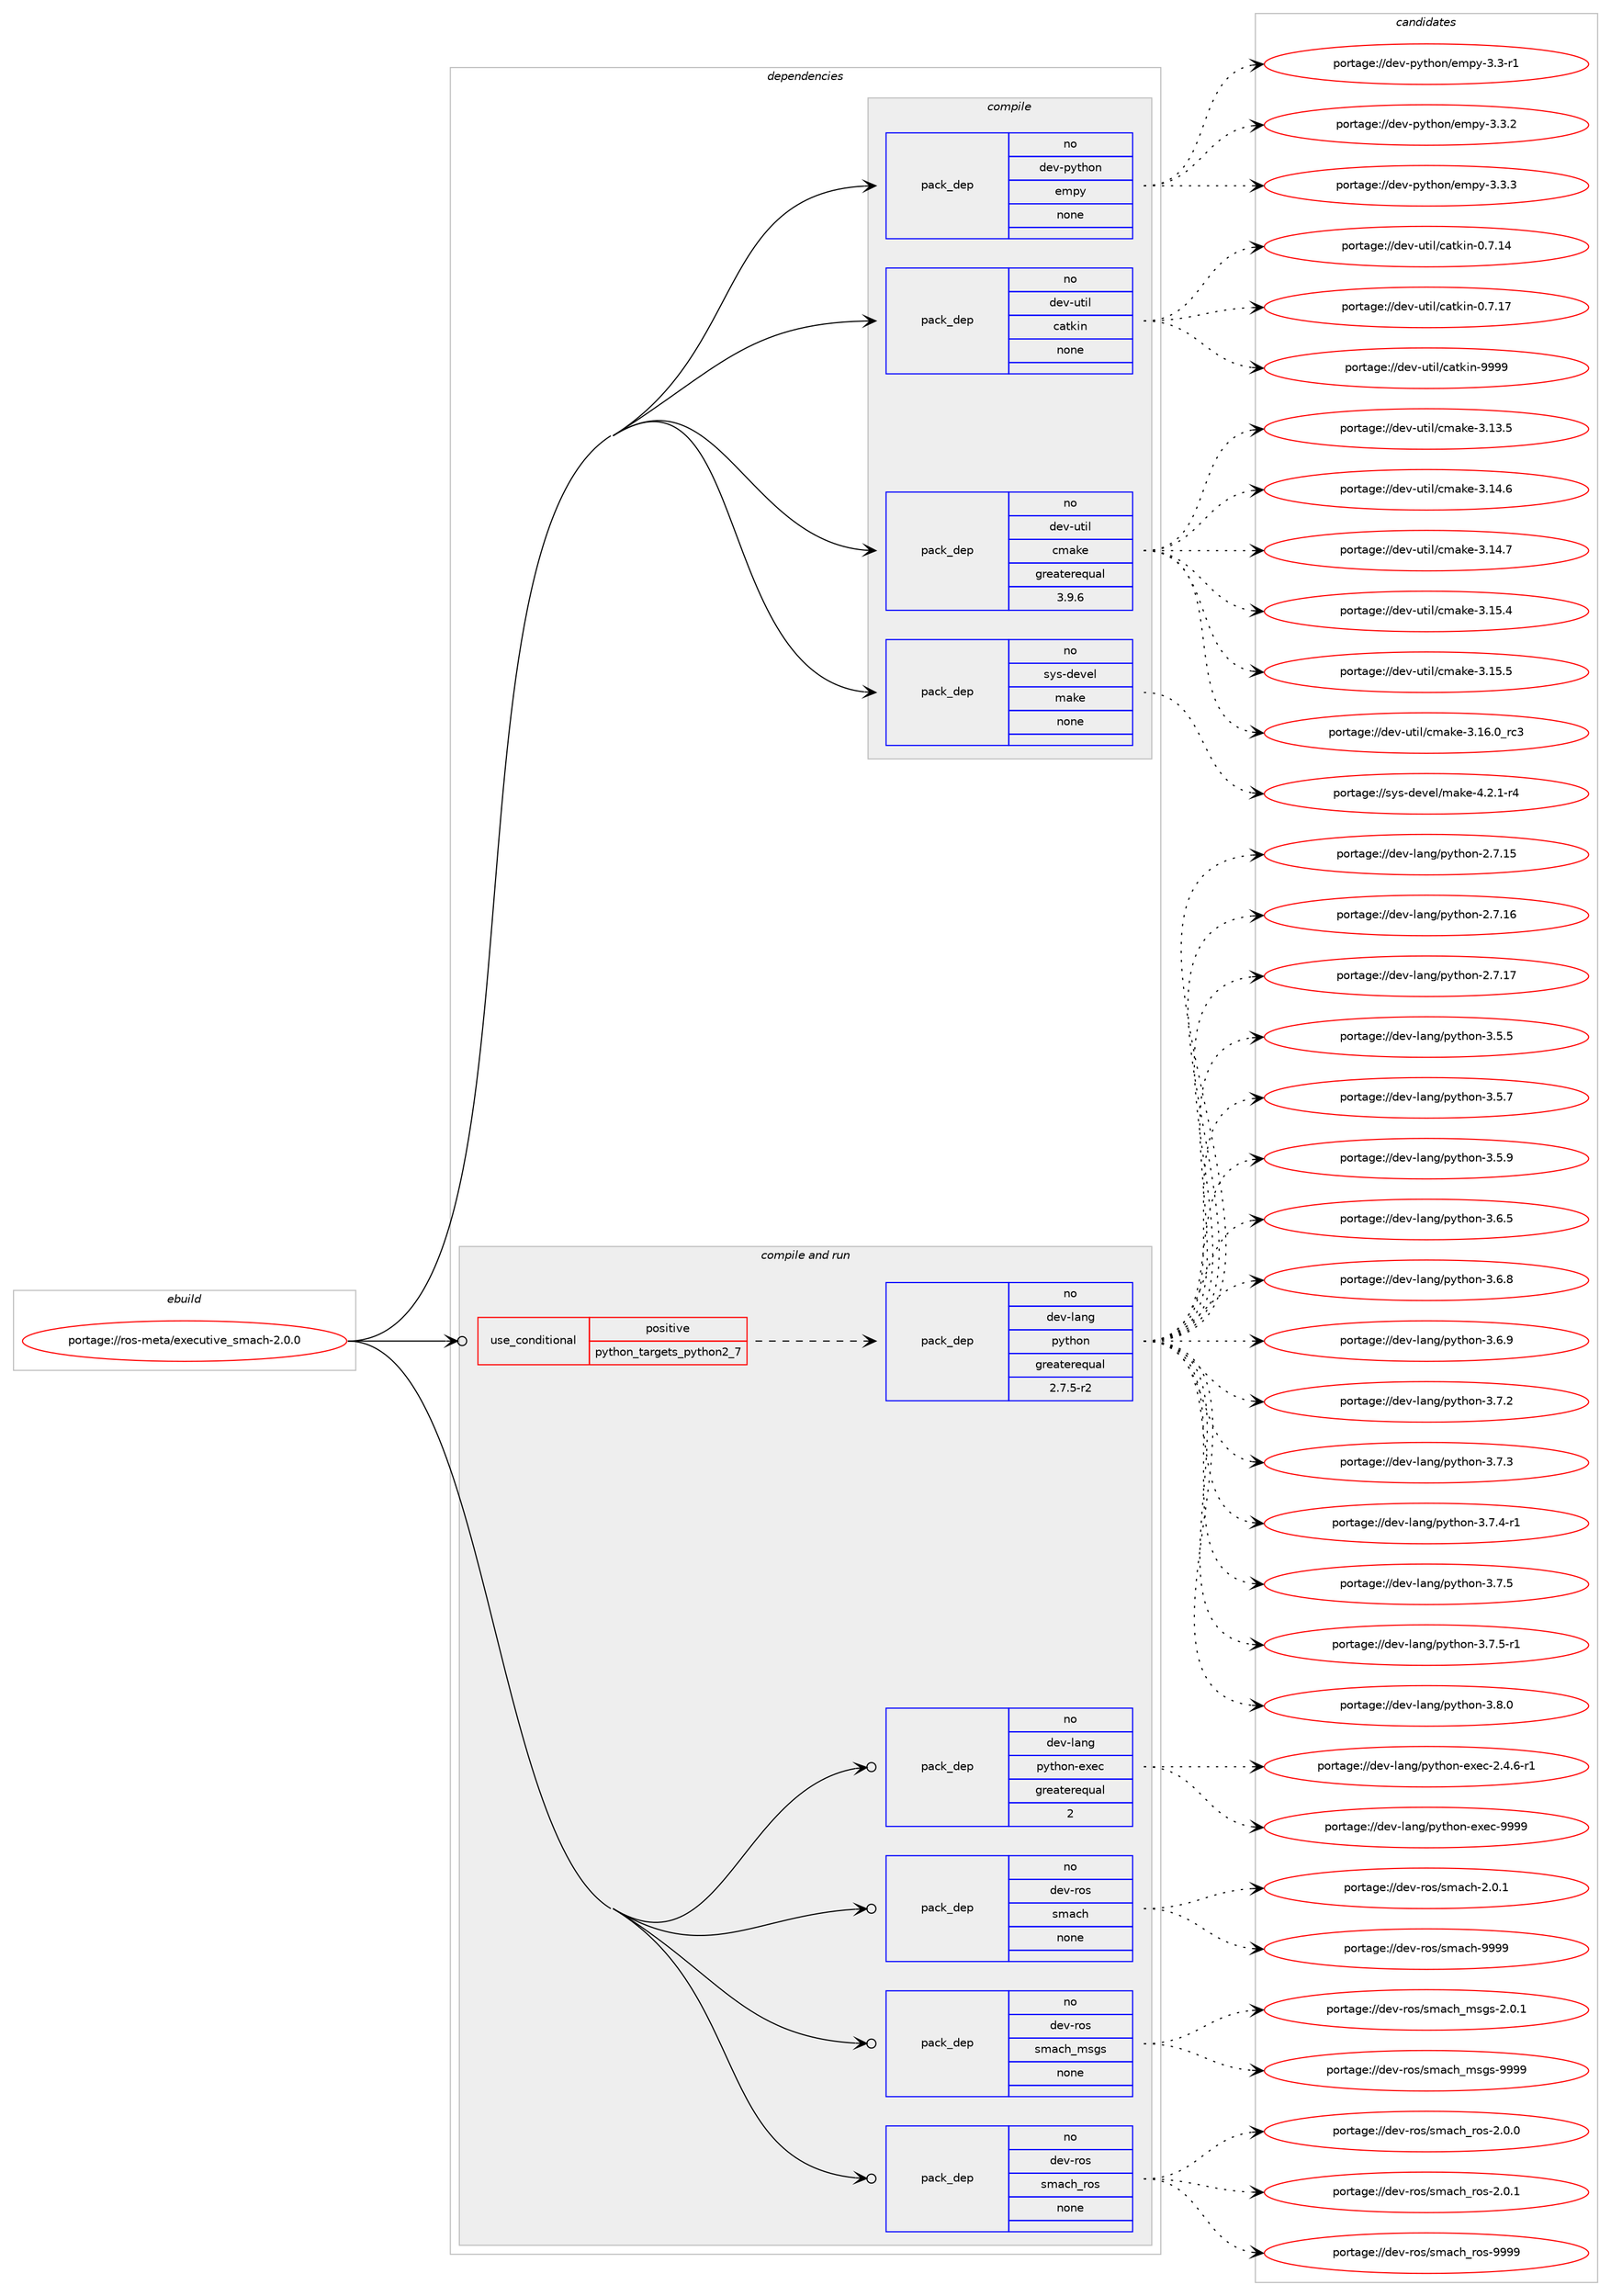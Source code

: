 digraph prolog {

# *************
# Graph options
# *************

newrank=true;
concentrate=true;
compound=true;
graph [rankdir=LR,fontname=Helvetica,fontsize=10,ranksep=1.5];#, ranksep=2.5, nodesep=0.2];
edge  [arrowhead=vee];
node  [fontname=Helvetica,fontsize=10];

# **********
# The ebuild
# **********

subgraph cluster_leftcol {
color=gray;
rank=same;
label=<<i>ebuild</i>>;
id [label="portage://ros-meta/executive_smach-2.0.0", color=red, width=4, href="../ros-meta/executive_smach-2.0.0.svg"];
}

# ****************
# The dependencies
# ****************

subgraph cluster_midcol {
color=gray;
label=<<i>dependencies</i>>;
subgraph cluster_compile {
fillcolor="#eeeeee";
style=filled;
label=<<i>compile</i>>;
subgraph pack278158 {
dependency379368 [label=<<TABLE BORDER="0" CELLBORDER="1" CELLSPACING="0" CELLPADDING="4" WIDTH="220"><TR><TD ROWSPAN="6" CELLPADDING="30">pack_dep</TD></TR><TR><TD WIDTH="110">no</TD></TR><TR><TD>dev-python</TD></TR><TR><TD>empy</TD></TR><TR><TD>none</TD></TR><TR><TD></TD></TR></TABLE>>, shape=none, color=blue];
}
id:e -> dependency379368:w [weight=20,style="solid",arrowhead="vee"];
subgraph pack278159 {
dependency379369 [label=<<TABLE BORDER="0" CELLBORDER="1" CELLSPACING="0" CELLPADDING="4" WIDTH="220"><TR><TD ROWSPAN="6" CELLPADDING="30">pack_dep</TD></TR><TR><TD WIDTH="110">no</TD></TR><TR><TD>dev-util</TD></TR><TR><TD>catkin</TD></TR><TR><TD>none</TD></TR><TR><TD></TD></TR></TABLE>>, shape=none, color=blue];
}
id:e -> dependency379369:w [weight=20,style="solid",arrowhead="vee"];
subgraph pack278160 {
dependency379370 [label=<<TABLE BORDER="0" CELLBORDER="1" CELLSPACING="0" CELLPADDING="4" WIDTH="220"><TR><TD ROWSPAN="6" CELLPADDING="30">pack_dep</TD></TR><TR><TD WIDTH="110">no</TD></TR><TR><TD>dev-util</TD></TR><TR><TD>cmake</TD></TR><TR><TD>greaterequal</TD></TR><TR><TD>3.9.6</TD></TR></TABLE>>, shape=none, color=blue];
}
id:e -> dependency379370:w [weight=20,style="solid",arrowhead="vee"];
subgraph pack278161 {
dependency379371 [label=<<TABLE BORDER="0" CELLBORDER="1" CELLSPACING="0" CELLPADDING="4" WIDTH="220"><TR><TD ROWSPAN="6" CELLPADDING="30">pack_dep</TD></TR><TR><TD WIDTH="110">no</TD></TR><TR><TD>sys-devel</TD></TR><TR><TD>make</TD></TR><TR><TD>none</TD></TR><TR><TD></TD></TR></TABLE>>, shape=none, color=blue];
}
id:e -> dependency379371:w [weight=20,style="solid",arrowhead="vee"];
}
subgraph cluster_compileandrun {
fillcolor="#eeeeee";
style=filled;
label=<<i>compile and run</i>>;
subgraph cond94790 {
dependency379372 [label=<<TABLE BORDER="0" CELLBORDER="1" CELLSPACING="0" CELLPADDING="4"><TR><TD ROWSPAN="3" CELLPADDING="10">use_conditional</TD></TR><TR><TD>positive</TD></TR><TR><TD>python_targets_python2_7</TD></TR></TABLE>>, shape=none, color=red];
subgraph pack278162 {
dependency379373 [label=<<TABLE BORDER="0" CELLBORDER="1" CELLSPACING="0" CELLPADDING="4" WIDTH="220"><TR><TD ROWSPAN="6" CELLPADDING="30">pack_dep</TD></TR><TR><TD WIDTH="110">no</TD></TR><TR><TD>dev-lang</TD></TR><TR><TD>python</TD></TR><TR><TD>greaterequal</TD></TR><TR><TD>2.7.5-r2</TD></TR></TABLE>>, shape=none, color=blue];
}
dependency379372:e -> dependency379373:w [weight=20,style="dashed",arrowhead="vee"];
}
id:e -> dependency379372:w [weight=20,style="solid",arrowhead="odotvee"];
subgraph pack278163 {
dependency379374 [label=<<TABLE BORDER="0" CELLBORDER="1" CELLSPACING="0" CELLPADDING="4" WIDTH="220"><TR><TD ROWSPAN="6" CELLPADDING="30">pack_dep</TD></TR><TR><TD WIDTH="110">no</TD></TR><TR><TD>dev-lang</TD></TR><TR><TD>python-exec</TD></TR><TR><TD>greaterequal</TD></TR><TR><TD>2</TD></TR></TABLE>>, shape=none, color=blue];
}
id:e -> dependency379374:w [weight=20,style="solid",arrowhead="odotvee"];
subgraph pack278164 {
dependency379375 [label=<<TABLE BORDER="0" CELLBORDER="1" CELLSPACING="0" CELLPADDING="4" WIDTH="220"><TR><TD ROWSPAN="6" CELLPADDING="30">pack_dep</TD></TR><TR><TD WIDTH="110">no</TD></TR><TR><TD>dev-ros</TD></TR><TR><TD>smach</TD></TR><TR><TD>none</TD></TR><TR><TD></TD></TR></TABLE>>, shape=none, color=blue];
}
id:e -> dependency379375:w [weight=20,style="solid",arrowhead="odotvee"];
subgraph pack278165 {
dependency379376 [label=<<TABLE BORDER="0" CELLBORDER="1" CELLSPACING="0" CELLPADDING="4" WIDTH="220"><TR><TD ROWSPAN="6" CELLPADDING="30">pack_dep</TD></TR><TR><TD WIDTH="110">no</TD></TR><TR><TD>dev-ros</TD></TR><TR><TD>smach_msgs</TD></TR><TR><TD>none</TD></TR><TR><TD></TD></TR></TABLE>>, shape=none, color=blue];
}
id:e -> dependency379376:w [weight=20,style="solid",arrowhead="odotvee"];
subgraph pack278166 {
dependency379377 [label=<<TABLE BORDER="0" CELLBORDER="1" CELLSPACING="0" CELLPADDING="4" WIDTH="220"><TR><TD ROWSPAN="6" CELLPADDING="30">pack_dep</TD></TR><TR><TD WIDTH="110">no</TD></TR><TR><TD>dev-ros</TD></TR><TR><TD>smach_ros</TD></TR><TR><TD>none</TD></TR><TR><TD></TD></TR></TABLE>>, shape=none, color=blue];
}
id:e -> dependency379377:w [weight=20,style="solid",arrowhead="odotvee"];
}
subgraph cluster_run {
fillcolor="#eeeeee";
style=filled;
label=<<i>run</i>>;
}
}

# **************
# The candidates
# **************

subgraph cluster_choices {
rank=same;
color=gray;
label=<<i>candidates</i>>;

subgraph choice278158 {
color=black;
nodesep=1;
choiceportage1001011184511212111610411111047101109112121455146514511449 [label="portage://dev-python/empy-3.3-r1", color=red, width=4,href="../dev-python/empy-3.3-r1.svg"];
choiceportage1001011184511212111610411111047101109112121455146514650 [label="portage://dev-python/empy-3.3.2", color=red, width=4,href="../dev-python/empy-3.3.2.svg"];
choiceportage1001011184511212111610411111047101109112121455146514651 [label="portage://dev-python/empy-3.3.3", color=red, width=4,href="../dev-python/empy-3.3.3.svg"];
dependency379368:e -> choiceportage1001011184511212111610411111047101109112121455146514511449:w [style=dotted,weight="100"];
dependency379368:e -> choiceportage1001011184511212111610411111047101109112121455146514650:w [style=dotted,weight="100"];
dependency379368:e -> choiceportage1001011184511212111610411111047101109112121455146514651:w [style=dotted,weight="100"];
}
subgraph choice278159 {
color=black;
nodesep=1;
choiceportage1001011184511711610510847999711610710511045484655464952 [label="portage://dev-util/catkin-0.7.14", color=red, width=4,href="../dev-util/catkin-0.7.14.svg"];
choiceportage1001011184511711610510847999711610710511045484655464955 [label="portage://dev-util/catkin-0.7.17", color=red, width=4,href="../dev-util/catkin-0.7.17.svg"];
choiceportage100101118451171161051084799971161071051104557575757 [label="portage://dev-util/catkin-9999", color=red, width=4,href="../dev-util/catkin-9999.svg"];
dependency379369:e -> choiceportage1001011184511711610510847999711610710511045484655464952:w [style=dotted,weight="100"];
dependency379369:e -> choiceportage1001011184511711610510847999711610710511045484655464955:w [style=dotted,weight="100"];
dependency379369:e -> choiceportage100101118451171161051084799971161071051104557575757:w [style=dotted,weight="100"];
}
subgraph choice278160 {
color=black;
nodesep=1;
choiceportage1001011184511711610510847991099710710145514649514653 [label="portage://dev-util/cmake-3.13.5", color=red, width=4,href="../dev-util/cmake-3.13.5.svg"];
choiceportage1001011184511711610510847991099710710145514649524654 [label="portage://dev-util/cmake-3.14.6", color=red, width=4,href="../dev-util/cmake-3.14.6.svg"];
choiceportage1001011184511711610510847991099710710145514649524655 [label="portage://dev-util/cmake-3.14.7", color=red, width=4,href="../dev-util/cmake-3.14.7.svg"];
choiceportage1001011184511711610510847991099710710145514649534652 [label="portage://dev-util/cmake-3.15.4", color=red, width=4,href="../dev-util/cmake-3.15.4.svg"];
choiceportage1001011184511711610510847991099710710145514649534653 [label="portage://dev-util/cmake-3.15.5", color=red, width=4,href="../dev-util/cmake-3.15.5.svg"];
choiceportage1001011184511711610510847991099710710145514649544648951149951 [label="portage://dev-util/cmake-3.16.0_rc3", color=red, width=4,href="../dev-util/cmake-3.16.0_rc3.svg"];
dependency379370:e -> choiceportage1001011184511711610510847991099710710145514649514653:w [style=dotted,weight="100"];
dependency379370:e -> choiceportage1001011184511711610510847991099710710145514649524654:w [style=dotted,weight="100"];
dependency379370:e -> choiceportage1001011184511711610510847991099710710145514649524655:w [style=dotted,weight="100"];
dependency379370:e -> choiceportage1001011184511711610510847991099710710145514649534652:w [style=dotted,weight="100"];
dependency379370:e -> choiceportage1001011184511711610510847991099710710145514649534653:w [style=dotted,weight="100"];
dependency379370:e -> choiceportage1001011184511711610510847991099710710145514649544648951149951:w [style=dotted,weight="100"];
}
subgraph choice278161 {
color=black;
nodesep=1;
choiceportage1151211154510010111810110847109971071014552465046494511452 [label="portage://sys-devel/make-4.2.1-r4", color=red, width=4,href="../sys-devel/make-4.2.1-r4.svg"];
dependency379371:e -> choiceportage1151211154510010111810110847109971071014552465046494511452:w [style=dotted,weight="100"];
}
subgraph choice278162 {
color=black;
nodesep=1;
choiceportage10010111845108971101034711212111610411111045504655464953 [label="portage://dev-lang/python-2.7.15", color=red, width=4,href="../dev-lang/python-2.7.15.svg"];
choiceportage10010111845108971101034711212111610411111045504655464954 [label="portage://dev-lang/python-2.7.16", color=red, width=4,href="../dev-lang/python-2.7.16.svg"];
choiceportage10010111845108971101034711212111610411111045504655464955 [label="portage://dev-lang/python-2.7.17", color=red, width=4,href="../dev-lang/python-2.7.17.svg"];
choiceportage100101118451089711010347112121116104111110455146534653 [label="portage://dev-lang/python-3.5.5", color=red, width=4,href="../dev-lang/python-3.5.5.svg"];
choiceportage100101118451089711010347112121116104111110455146534655 [label="portage://dev-lang/python-3.5.7", color=red, width=4,href="../dev-lang/python-3.5.7.svg"];
choiceportage100101118451089711010347112121116104111110455146534657 [label="portage://dev-lang/python-3.5.9", color=red, width=4,href="../dev-lang/python-3.5.9.svg"];
choiceportage100101118451089711010347112121116104111110455146544653 [label="portage://dev-lang/python-3.6.5", color=red, width=4,href="../dev-lang/python-3.6.5.svg"];
choiceportage100101118451089711010347112121116104111110455146544656 [label="portage://dev-lang/python-3.6.8", color=red, width=4,href="../dev-lang/python-3.6.8.svg"];
choiceportage100101118451089711010347112121116104111110455146544657 [label="portage://dev-lang/python-3.6.9", color=red, width=4,href="../dev-lang/python-3.6.9.svg"];
choiceportage100101118451089711010347112121116104111110455146554650 [label="portage://dev-lang/python-3.7.2", color=red, width=4,href="../dev-lang/python-3.7.2.svg"];
choiceportage100101118451089711010347112121116104111110455146554651 [label="portage://dev-lang/python-3.7.3", color=red, width=4,href="../dev-lang/python-3.7.3.svg"];
choiceportage1001011184510897110103471121211161041111104551465546524511449 [label="portage://dev-lang/python-3.7.4-r1", color=red, width=4,href="../dev-lang/python-3.7.4-r1.svg"];
choiceportage100101118451089711010347112121116104111110455146554653 [label="portage://dev-lang/python-3.7.5", color=red, width=4,href="../dev-lang/python-3.7.5.svg"];
choiceportage1001011184510897110103471121211161041111104551465546534511449 [label="portage://dev-lang/python-3.7.5-r1", color=red, width=4,href="../dev-lang/python-3.7.5-r1.svg"];
choiceportage100101118451089711010347112121116104111110455146564648 [label="portage://dev-lang/python-3.8.0", color=red, width=4,href="../dev-lang/python-3.8.0.svg"];
dependency379373:e -> choiceportage10010111845108971101034711212111610411111045504655464953:w [style=dotted,weight="100"];
dependency379373:e -> choiceportage10010111845108971101034711212111610411111045504655464954:w [style=dotted,weight="100"];
dependency379373:e -> choiceportage10010111845108971101034711212111610411111045504655464955:w [style=dotted,weight="100"];
dependency379373:e -> choiceportage100101118451089711010347112121116104111110455146534653:w [style=dotted,weight="100"];
dependency379373:e -> choiceportage100101118451089711010347112121116104111110455146534655:w [style=dotted,weight="100"];
dependency379373:e -> choiceportage100101118451089711010347112121116104111110455146534657:w [style=dotted,weight="100"];
dependency379373:e -> choiceportage100101118451089711010347112121116104111110455146544653:w [style=dotted,weight="100"];
dependency379373:e -> choiceportage100101118451089711010347112121116104111110455146544656:w [style=dotted,weight="100"];
dependency379373:e -> choiceportage100101118451089711010347112121116104111110455146544657:w [style=dotted,weight="100"];
dependency379373:e -> choiceportage100101118451089711010347112121116104111110455146554650:w [style=dotted,weight="100"];
dependency379373:e -> choiceportage100101118451089711010347112121116104111110455146554651:w [style=dotted,weight="100"];
dependency379373:e -> choiceportage1001011184510897110103471121211161041111104551465546524511449:w [style=dotted,weight="100"];
dependency379373:e -> choiceportage100101118451089711010347112121116104111110455146554653:w [style=dotted,weight="100"];
dependency379373:e -> choiceportage1001011184510897110103471121211161041111104551465546534511449:w [style=dotted,weight="100"];
dependency379373:e -> choiceportage100101118451089711010347112121116104111110455146564648:w [style=dotted,weight="100"];
}
subgraph choice278163 {
color=black;
nodesep=1;
choiceportage10010111845108971101034711212111610411111045101120101994550465246544511449 [label="portage://dev-lang/python-exec-2.4.6-r1", color=red, width=4,href="../dev-lang/python-exec-2.4.6-r1.svg"];
choiceportage10010111845108971101034711212111610411111045101120101994557575757 [label="portage://dev-lang/python-exec-9999", color=red, width=4,href="../dev-lang/python-exec-9999.svg"];
dependency379374:e -> choiceportage10010111845108971101034711212111610411111045101120101994550465246544511449:w [style=dotted,weight="100"];
dependency379374:e -> choiceportage10010111845108971101034711212111610411111045101120101994557575757:w [style=dotted,weight="100"];
}
subgraph choice278164 {
color=black;
nodesep=1;
choiceportage10010111845114111115471151099799104455046484649 [label="portage://dev-ros/smach-2.0.1", color=red, width=4,href="../dev-ros/smach-2.0.1.svg"];
choiceportage100101118451141111154711510997991044557575757 [label="portage://dev-ros/smach-9999", color=red, width=4,href="../dev-ros/smach-9999.svg"];
dependency379375:e -> choiceportage10010111845114111115471151099799104455046484649:w [style=dotted,weight="100"];
dependency379375:e -> choiceportage100101118451141111154711510997991044557575757:w [style=dotted,weight="100"];
}
subgraph choice278165 {
color=black;
nodesep=1;
choiceportage1001011184511411111547115109979910495109115103115455046484649 [label="portage://dev-ros/smach_msgs-2.0.1", color=red, width=4,href="../dev-ros/smach_msgs-2.0.1.svg"];
choiceportage10010111845114111115471151099799104951091151031154557575757 [label="portage://dev-ros/smach_msgs-9999", color=red, width=4,href="../dev-ros/smach_msgs-9999.svg"];
dependency379376:e -> choiceportage1001011184511411111547115109979910495109115103115455046484649:w [style=dotted,weight="100"];
dependency379376:e -> choiceportage10010111845114111115471151099799104951091151031154557575757:w [style=dotted,weight="100"];
}
subgraph choice278166 {
color=black;
nodesep=1;
choiceportage1001011184511411111547115109979910495114111115455046484648 [label="portage://dev-ros/smach_ros-2.0.0", color=red, width=4,href="../dev-ros/smach_ros-2.0.0.svg"];
choiceportage1001011184511411111547115109979910495114111115455046484649 [label="portage://dev-ros/smach_ros-2.0.1", color=red, width=4,href="../dev-ros/smach_ros-2.0.1.svg"];
choiceportage10010111845114111115471151099799104951141111154557575757 [label="portage://dev-ros/smach_ros-9999", color=red, width=4,href="../dev-ros/smach_ros-9999.svg"];
dependency379377:e -> choiceportage1001011184511411111547115109979910495114111115455046484648:w [style=dotted,weight="100"];
dependency379377:e -> choiceportage1001011184511411111547115109979910495114111115455046484649:w [style=dotted,weight="100"];
dependency379377:e -> choiceportage10010111845114111115471151099799104951141111154557575757:w [style=dotted,weight="100"];
}
}

}
